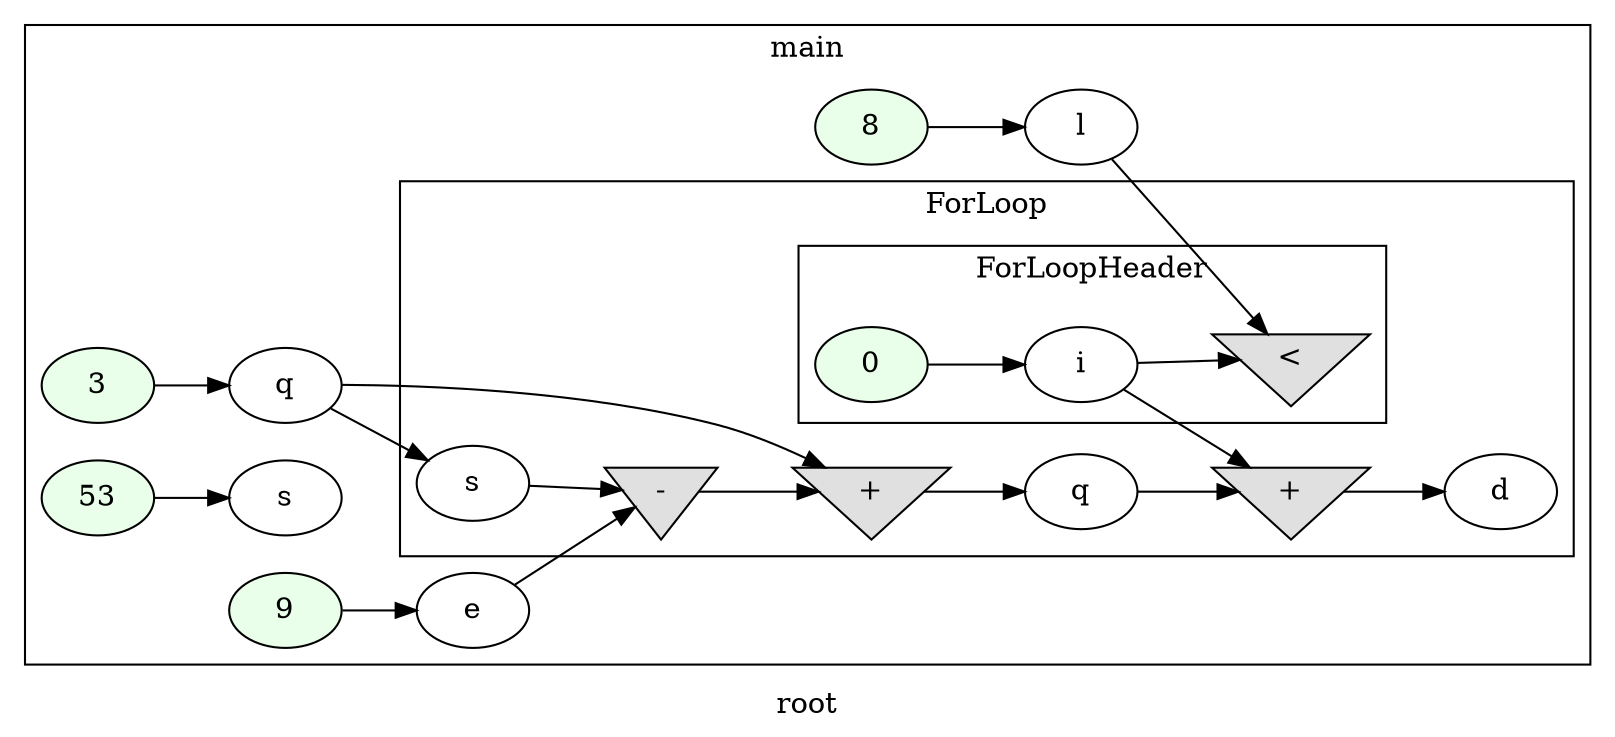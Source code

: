 digraph G
{
rankdir=LR;
label = "root";
subgraph cluster_1 {
label = "main";
parent = "G";
startinglines = "2_2";
	node_000001 [ label = "8", style=filled, fillcolor="#E9FFE9", startinglines=3 ]
	node_000002 [ label = "l", startingline=3 ]
	node_000003 [ label = "3", style=filled, fillcolor="#E9FFE9", startinglines=5 ]
	node_000004 [ label = "q", startingline=5 ]
	node_000005 [ label = "53", style=filled, fillcolor="#E9FFE9", startinglines=6 ]
	node_000006 [ label = "s", startingline=6 ]
	node_000007 [ label = "9", style=filled, fillcolor="#E9FFE9", startinglines=7 ]
	node_000008 [ label = "e", startingline=7 ]
subgraph cluster_2 {
label = "ForLoop";
parent = "cluster_1";
startinglines = "7_8_9";
	node_000012 [ label = "s", startingline=11 ]
	node_000013 [ label = "-", shape=invtriangle, style=filled, fillcolor="#E0E0E0", startinglines=12 ]
	node_000014 [ label = "+", shape=invtriangle, style=filled, fillcolor="#E0E0E0", startinglines=12 ]
	node_000015 [ label = "q", startingline=12 ]
	node_000016 [ label = "+", shape=invtriangle, style=filled, fillcolor="#E0E0E0", startinglines=13 ]
	node_000017 [ label = "d", startingline=13 ]
subgraph cluster_3 {
label = "ForLoopHeader";
parent = "cluster_2";
startinglines = "7_8_9";
	node_000009 [ label = "0", style=filled, fillcolor="#E9FFE9", startinglines=9 ]
	node_000010 [ label = "i", startingline=9 ]
	node_000011 [ label = "<", shape=invtriangle, style=filled, fillcolor="#E0E0E0", startinglines=9 ]
}
}
}
	node_000001 -> node_000002
	node_000002 -> node_000011
	node_000003 -> node_000004
	node_000004 -> node_000012
	node_000004 -> node_000014
	node_000005 -> node_000006
	node_000007 -> node_000008
	node_000008 -> node_000013
	node_000012 -> node_000013
	node_000013 -> node_000014
	node_000014 -> node_000015
	node_000015 -> node_000016
	node_000016 -> node_000017
	node_000009 -> node_000010
	node_000010 -> node_000011
	node_000010 -> node_000016
}
